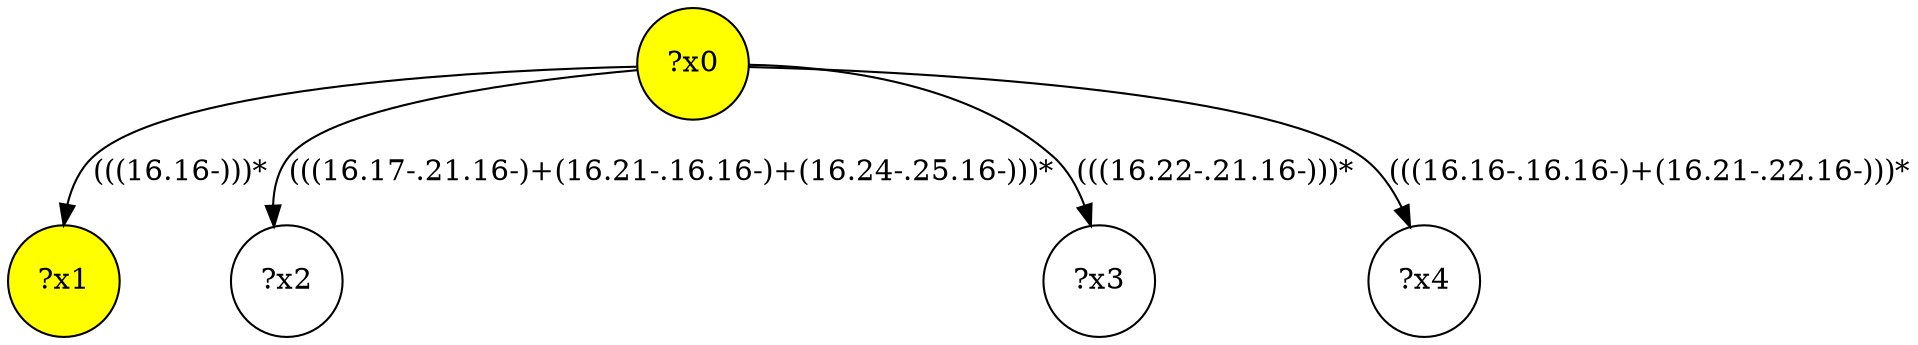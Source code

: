 digraph g {
	x0 [fillcolor="yellow", style="filled," shape=circle, label="?x0"];
	x1 [fillcolor="yellow", style="filled," shape=circle, label="?x1"];
	x0 -> x1 [label="(((16.16-)))*"];
	x2 [shape=circle, label="?x2"];
	x0 -> x2 [label="(((16.17-.21.16-)+(16.21-.16.16-)+(16.24-.25.16-)))*"];
	x3 [shape=circle, label="?x3"];
	x0 -> x3 [label="(((16.22-.21.16-)))*"];
	x4 [shape=circle, label="?x4"];
	x0 -> x4 [label="(((16.16-.16.16-)+(16.21-.22.16-)))*"];
}
